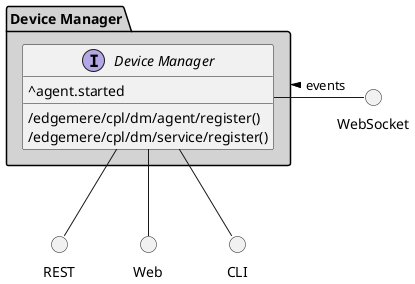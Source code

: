 @startuml



package "Device Manager" #lightgray {

    interface "Device Manager" as i {
            ^agent.started
    
            /edgemere/cpl/dm/agent/register()
            /edgemere/cpl/dm/service/register()
    
    }
}

circle REST
circle Web
circle CLI
circle WebSocket

i -down- Web
i -down- CLI
i -down- REST
WebSocket -left- i: events >

package "Device Manager" #lightgray {


}



@enduml
